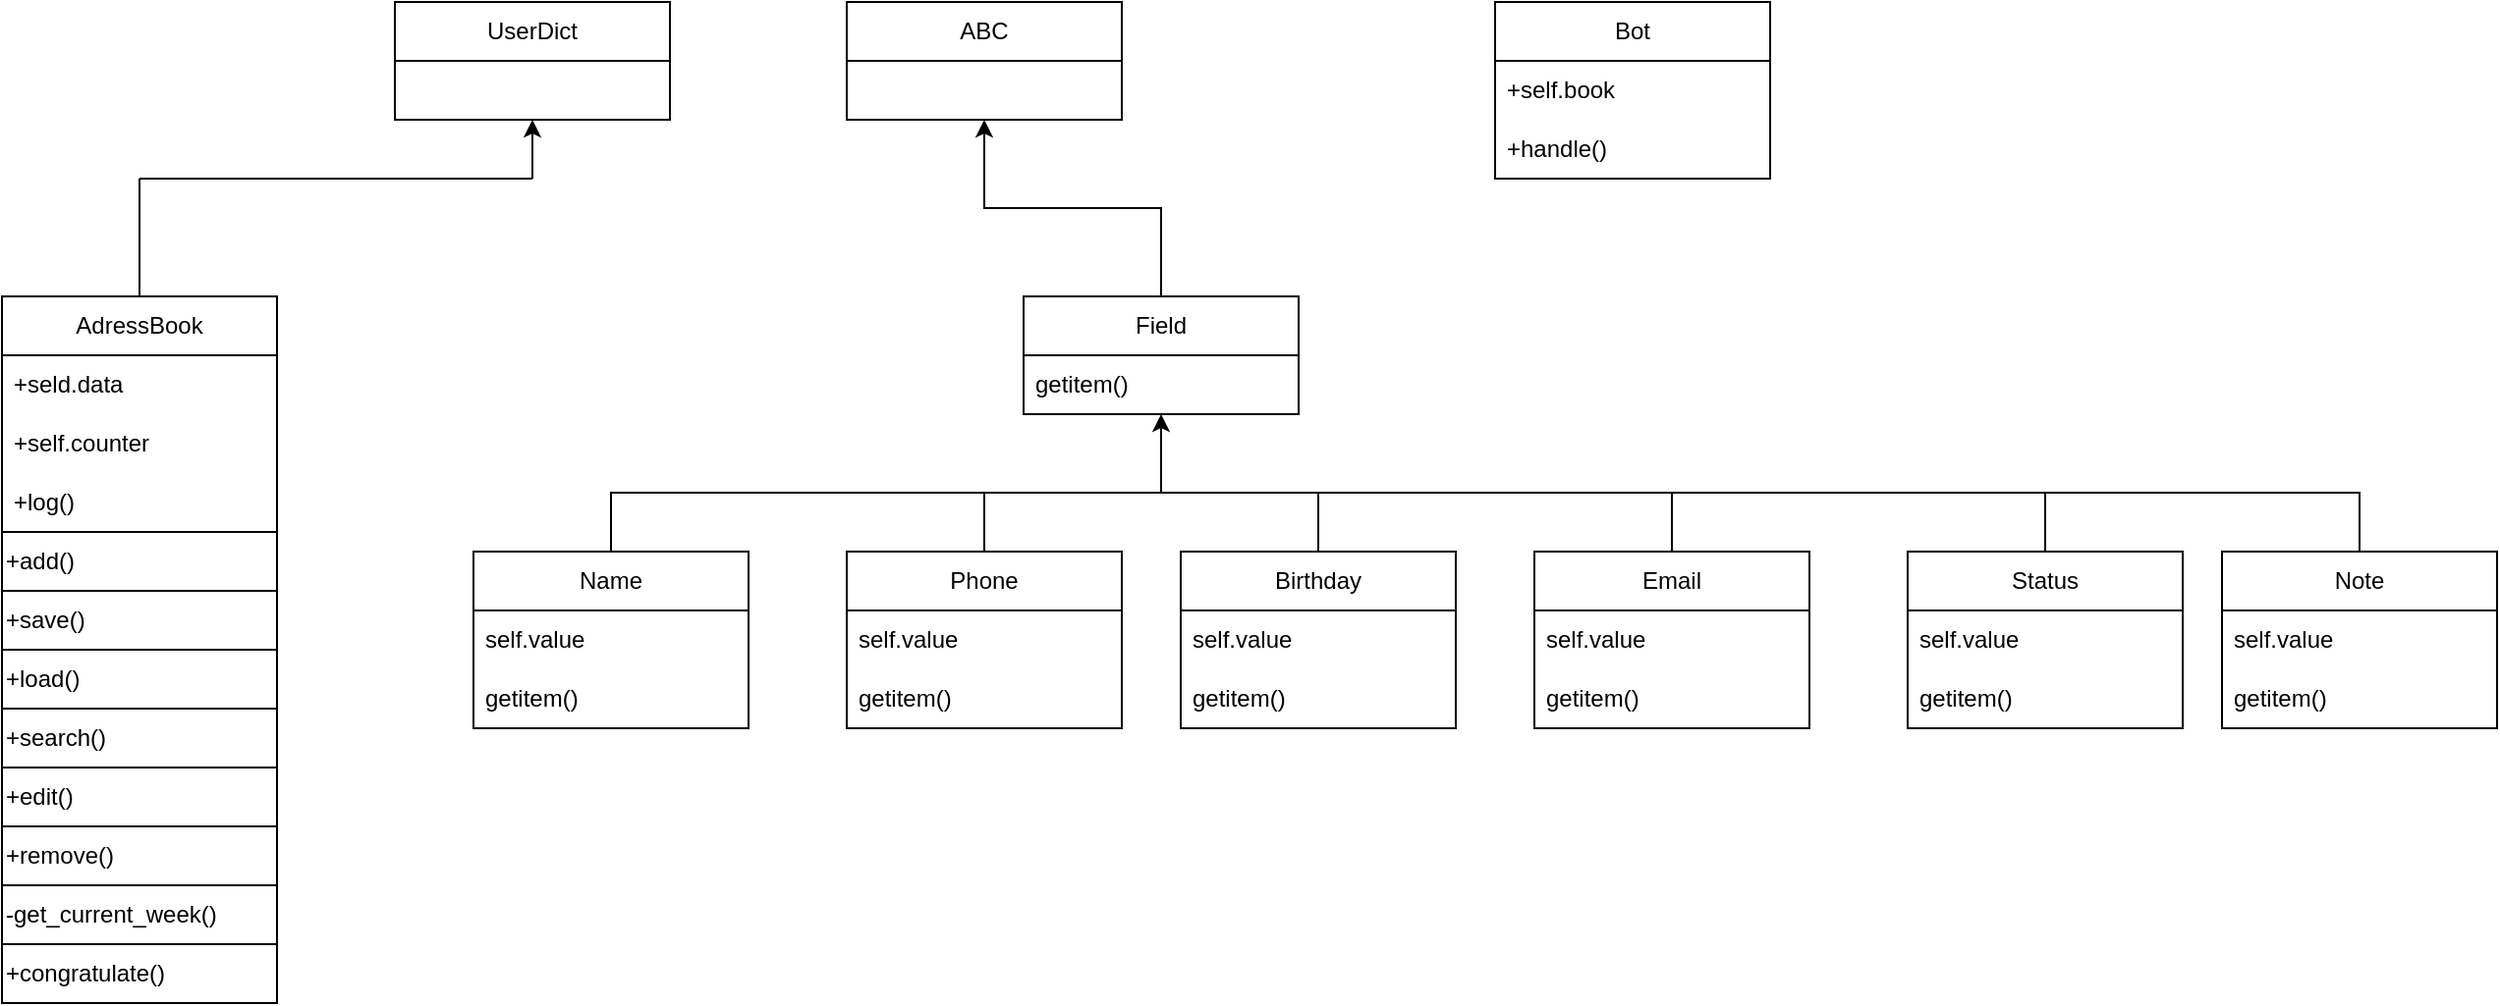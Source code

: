 <mxfile version="23.1.1" type="device">
  <diagram name="Strona-1" id="20eOa7U6SrlqpPrcbesb">
    <mxGraphModel dx="1235" dy="1793" grid="1" gridSize="10" guides="1" tooltips="1" connect="1" arrows="1" fold="1" page="1" pageScale="1" pageWidth="827" pageHeight="1169" math="0" shadow="0">
      <root>
        <mxCell id="0" />
        <mxCell id="1" parent="0" />
        <mxCell id="BMoPnwDoKJeu-NjSaYt7-23" value="" style="group;labelBackgroundColor=none;" vertex="1" connectable="0" parent="1">
          <mxGeometry x="70" y="60" width="140" height="360" as="geometry" />
        </mxCell>
        <mxCell id="BMoPnwDoKJeu-NjSaYt7-21" value="+congratulate()" style="rounded=0;whiteSpace=wrap;html=1;labelBackgroundColor=none;align=left;" vertex="1" parent="BMoPnwDoKJeu-NjSaYt7-23">
          <mxGeometry y="330" width="140" height="30" as="geometry" />
        </mxCell>
        <mxCell id="BMoPnwDoKJeu-NjSaYt7-22" value="" style="group;labelBackgroundColor=none;" vertex="1" connectable="0" parent="BMoPnwDoKJeu-NjSaYt7-23">
          <mxGeometry width="140" height="330" as="geometry" />
        </mxCell>
        <mxCell id="BMoPnwDoKJeu-NjSaYt7-17" value="" style="group;labelBackgroundColor=none;" vertex="1" connectable="0" parent="BMoPnwDoKJeu-NjSaYt7-22">
          <mxGeometry width="140" height="270" as="geometry" />
        </mxCell>
        <mxCell id="BMoPnwDoKJeu-NjSaYt7-2" value="AdressBook" style="swimlane;fontStyle=0;childLayout=stackLayout;horizontal=1;startSize=30;horizontalStack=0;resizeParent=1;resizeParentMax=0;resizeLast=0;collapsible=1;marginBottom=0;whiteSpace=wrap;html=1;flipH=0;labelBackgroundColor=none;" vertex="1" parent="BMoPnwDoKJeu-NjSaYt7-17">
          <mxGeometry width="140" height="120" as="geometry">
            <mxRectangle x="340" y="220" width="110" height="30" as="alternateBounds" />
          </mxGeometry>
        </mxCell>
        <mxCell id="BMoPnwDoKJeu-NjSaYt7-3" value="+seld.data" style="text;strokeColor=none;fillColor=none;align=left;verticalAlign=middle;spacingLeft=4;spacingRight=4;overflow=hidden;points=[[0,0.5],[1,0.5]];portConstraint=eastwest;rotatable=0;whiteSpace=wrap;html=1;labelBackgroundColor=none;" vertex="1" parent="BMoPnwDoKJeu-NjSaYt7-2">
          <mxGeometry y="30" width="140" height="30" as="geometry" />
        </mxCell>
        <mxCell id="BMoPnwDoKJeu-NjSaYt7-4" value="+self.counter" style="text;strokeColor=none;fillColor=none;align=left;verticalAlign=middle;spacingLeft=4;spacingRight=4;overflow=hidden;points=[[0,0.5],[1,0.5]];portConstraint=eastwest;rotatable=0;whiteSpace=wrap;html=1;labelBackgroundColor=none;" vertex="1" parent="BMoPnwDoKJeu-NjSaYt7-2">
          <mxGeometry y="60" width="140" height="30" as="geometry" />
        </mxCell>
        <mxCell id="BMoPnwDoKJeu-NjSaYt7-5" value="+log()" style="text;strokeColor=none;fillColor=none;align=left;verticalAlign=middle;spacingLeft=4;spacingRight=4;overflow=hidden;points=[[0,0.5],[1,0.5]];portConstraint=eastwest;rotatable=0;whiteSpace=wrap;html=1;labelBackgroundColor=none;" vertex="1" parent="BMoPnwDoKJeu-NjSaYt7-2">
          <mxGeometry y="90" width="140" height="30" as="geometry" />
        </mxCell>
        <mxCell id="BMoPnwDoKJeu-NjSaYt7-7" value="+add()" style="rounded=0;whiteSpace=wrap;html=1;labelBackgroundColor=none;align=left;" vertex="1" parent="BMoPnwDoKJeu-NjSaYt7-17">
          <mxGeometry y="120" width="140" height="30" as="geometry" />
        </mxCell>
        <mxCell id="BMoPnwDoKJeu-NjSaYt7-13" value="+save()" style="rounded=0;whiteSpace=wrap;html=1;labelBackgroundColor=none;align=left;" vertex="1" parent="BMoPnwDoKJeu-NjSaYt7-17">
          <mxGeometry y="150" width="140" height="30" as="geometry" />
        </mxCell>
        <mxCell id="BMoPnwDoKJeu-NjSaYt7-14" value="&lt;div style=&quot;&quot;&gt;&lt;span style=&quot;background-color: initial;&quot;&gt;+load()&lt;/span&gt;&lt;/div&gt;" style="rounded=0;whiteSpace=wrap;html=1;labelBackgroundColor=none;align=left;" vertex="1" parent="BMoPnwDoKJeu-NjSaYt7-17">
          <mxGeometry y="180" width="140" height="30" as="geometry" />
        </mxCell>
        <mxCell id="BMoPnwDoKJeu-NjSaYt7-15" value="+search()" style="rounded=0;whiteSpace=wrap;html=1;labelBackgroundColor=none;align=left;" vertex="1" parent="BMoPnwDoKJeu-NjSaYt7-17">
          <mxGeometry y="210" width="140" height="30" as="geometry" />
        </mxCell>
        <mxCell id="BMoPnwDoKJeu-NjSaYt7-16" value="+edit()" style="rounded=0;whiteSpace=wrap;html=1;labelBackgroundColor=none;align=left;" vertex="1" parent="BMoPnwDoKJeu-NjSaYt7-17">
          <mxGeometry y="240" width="140" height="30" as="geometry" />
        </mxCell>
        <mxCell id="BMoPnwDoKJeu-NjSaYt7-18" value="+remove()" style="rounded=0;whiteSpace=wrap;html=1;labelBackgroundColor=none;align=left;" vertex="1" parent="BMoPnwDoKJeu-NjSaYt7-22">
          <mxGeometry y="270" width="140" height="30" as="geometry" />
        </mxCell>
        <mxCell id="BMoPnwDoKJeu-NjSaYt7-19" value="-get_current_week()" style="rounded=0;whiteSpace=wrap;html=1;labelBackgroundColor=none;align=left;" vertex="1" parent="BMoPnwDoKJeu-NjSaYt7-22">
          <mxGeometry y="300" width="140" height="30" as="geometry" />
        </mxCell>
        <mxCell id="BMoPnwDoKJeu-NjSaYt7-37" value="UserDict" style="swimlane;fontStyle=0;childLayout=stackLayout;horizontal=1;startSize=30;horizontalStack=0;resizeParent=1;resizeParentMax=0;resizeLast=0;collapsible=1;marginBottom=0;whiteSpace=wrap;html=1;labelBackgroundColor=none;" vertex="1" parent="1">
          <mxGeometry x="270" y="-90" width="140" height="60" as="geometry" />
        </mxCell>
        <mxCell id="BMoPnwDoKJeu-NjSaYt7-44" value="" style="endArrow=none;html=1;rounded=0;exitX=0.5;exitY=0;exitDx=0;exitDy=0;" edge="1" parent="1" source="BMoPnwDoKJeu-NjSaYt7-2">
          <mxGeometry width="50" height="50" relative="1" as="geometry">
            <mxPoint x="240" y="170" as="sourcePoint" />
            <mxPoint x="140" as="targetPoint" />
            <Array as="points" />
          </mxGeometry>
        </mxCell>
        <mxCell id="BMoPnwDoKJeu-NjSaYt7-45" value="" style="endArrow=none;html=1;rounded=0;" edge="1" parent="1">
          <mxGeometry width="50" height="50" relative="1" as="geometry">
            <mxPoint x="140" as="sourcePoint" />
            <mxPoint x="340" as="targetPoint" />
          </mxGeometry>
        </mxCell>
        <mxCell id="BMoPnwDoKJeu-NjSaYt7-46" value="" style="endArrow=classic;html=1;rounded=0;entryX=0.5;entryY=1;entryDx=0;entryDy=0;" edge="1" parent="1" target="BMoPnwDoKJeu-NjSaYt7-37">
          <mxGeometry width="50" height="50" relative="1" as="geometry">
            <mxPoint x="340" as="sourcePoint" />
            <mxPoint x="290" y="120" as="targetPoint" />
          </mxGeometry>
        </mxCell>
        <mxCell id="BMoPnwDoKJeu-NjSaYt7-71" value="" style="edgeStyle=orthogonalEdgeStyle;rounded=0;orthogonalLoop=1;jettySize=auto;html=1;" edge="1" parent="1" source="BMoPnwDoKJeu-NjSaYt7-62" target="BMoPnwDoKJeu-NjSaYt7-70">
          <mxGeometry relative="1" as="geometry" />
        </mxCell>
        <mxCell id="BMoPnwDoKJeu-NjSaYt7-62" value="Field" style="swimlane;fontStyle=0;childLayout=stackLayout;horizontal=1;startSize=30;horizontalStack=0;resizeParent=1;resizeParentMax=0;resizeLast=0;collapsible=1;marginBottom=0;whiteSpace=wrap;html=1;" vertex="1" parent="1">
          <mxGeometry x="590" y="60" width="140" height="60" as="geometry" />
        </mxCell>
        <mxCell id="BMoPnwDoKJeu-NjSaYt7-63" value="getitem()" style="text;strokeColor=none;fillColor=none;align=left;verticalAlign=middle;spacingLeft=4;spacingRight=4;overflow=hidden;points=[[0,0.5],[1,0.5]];portConstraint=eastwest;rotatable=0;whiteSpace=wrap;html=1;" vertex="1" parent="BMoPnwDoKJeu-NjSaYt7-62">
          <mxGeometry y="30" width="140" height="30" as="geometry" />
        </mxCell>
        <mxCell id="BMoPnwDoKJeu-NjSaYt7-92" value="" style="whiteSpace=wrap;html=1;fontStyle=0;startSize=30;" vertex="1" parent="BMoPnwDoKJeu-NjSaYt7-62">
          <mxGeometry y="60" width="140" as="geometry" />
        </mxCell>
        <mxCell id="BMoPnwDoKJeu-NjSaYt7-66" value="ABC" style="swimlane;fontStyle=0;childLayout=stackLayout;horizontal=1;startSize=30;horizontalStack=0;resizeParent=1;resizeParentMax=0;resizeLast=0;collapsible=1;marginBottom=0;whiteSpace=wrap;html=1;" vertex="1" parent="1">
          <mxGeometry x="500" y="-90" width="140" height="60" as="geometry" />
        </mxCell>
        <mxCell id="BMoPnwDoKJeu-NjSaYt7-70" value="" style="whiteSpace=wrap;html=1;fontStyle=0;startSize=30;" vertex="1" parent="BMoPnwDoKJeu-NjSaYt7-66">
          <mxGeometry y="30" width="140" height="30" as="geometry" />
        </mxCell>
        <mxCell id="BMoPnwDoKJeu-NjSaYt7-72" value="Name" style="swimlane;fontStyle=0;childLayout=stackLayout;horizontal=1;startSize=30;horizontalStack=0;resizeParent=1;resizeParentMax=0;resizeLast=0;collapsible=1;marginBottom=0;whiteSpace=wrap;html=1;" vertex="1" parent="1">
          <mxGeometry x="310" y="190" width="140" height="90" as="geometry" />
        </mxCell>
        <mxCell id="BMoPnwDoKJeu-NjSaYt7-73" value="self.value" style="text;strokeColor=none;fillColor=none;align=left;verticalAlign=middle;spacingLeft=4;spacingRight=4;overflow=hidden;points=[[0,0.5],[1,0.5]];portConstraint=eastwest;rotatable=0;whiteSpace=wrap;html=1;" vertex="1" parent="BMoPnwDoKJeu-NjSaYt7-72">
          <mxGeometry y="30" width="140" height="30" as="geometry" />
        </mxCell>
        <mxCell id="BMoPnwDoKJeu-NjSaYt7-74" value="getitem()" style="text;strokeColor=none;fillColor=none;align=left;verticalAlign=middle;spacingLeft=4;spacingRight=4;overflow=hidden;points=[[0,0.5],[1,0.5]];portConstraint=eastwest;rotatable=0;whiteSpace=wrap;html=1;" vertex="1" parent="BMoPnwDoKJeu-NjSaYt7-72">
          <mxGeometry y="60" width="140" height="30" as="geometry" />
        </mxCell>
        <mxCell id="BMoPnwDoKJeu-NjSaYt7-76" value="Phone" style="swimlane;fontStyle=0;childLayout=stackLayout;horizontal=1;startSize=30;horizontalStack=0;resizeParent=1;resizeParentMax=0;resizeLast=0;collapsible=1;marginBottom=0;whiteSpace=wrap;html=1;" vertex="1" parent="1">
          <mxGeometry x="500" y="190" width="140" height="90" as="geometry" />
        </mxCell>
        <mxCell id="BMoPnwDoKJeu-NjSaYt7-77" value="self.value" style="text;strokeColor=none;fillColor=none;align=left;verticalAlign=middle;spacingLeft=4;spacingRight=4;overflow=hidden;points=[[0,0.5],[1,0.5]];portConstraint=eastwest;rotatable=0;whiteSpace=wrap;html=1;" vertex="1" parent="BMoPnwDoKJeu-NjSaYt7-76">
          <mxGeometry y="30" width="140" height="30" as="geometry" />
        </mxCell>
        <mxCell id="BMoPnwDoKJeu-NjSaYt7-78" value="getitem()" style="text;strokeColor=none;fillColor=none;align=left;verticalAlign=middle;spacingLeft=4;spacingRight=4;overflow=hidden;points=[[0,0.5],[1,0.5]];portConstraint=eastwest;rotatable=0;whiteSpace=wrap;html=1;" vertex="1" parent="BMoPnwDoKJeu-NjSaYt7-76">
          <mxGeometry y="60" width="140" height="30" as="geometry" />
        </mxCell>
        <mxCell id="BMoPnwDoKJeu-NjSaYt7-80" value="Birthday" style="swimlane;fontStyle=0;childLayout=stackLayout;horizontal=1;startSize=30;horizontalStack=0;resizeParent=1;resizeParentMax=0;resizeLast=0;collapsible=1;marginBottom=0;whiteSpace=wrap;html=1;" vertex="1" parent="1">
          <mxGeometry x="670" y="190" width="140" height="90" as="geometry" />
        </mxCell>
        <mxCell id="BMoPnwDoKJeu-NjSaYt7-81" value="self.value" style="text;strokeColor=none;fillColor=none;align=left;verticalAlign=middle;spacingLeft=4;spacingRight=4;overflow=hidden;points=[[0,0.5],[1,0.5]];portConstraint=eastwest;rotatable=0;whiteSpace=wrap;html=1;" vertex="1" parent="BMoPnwDoKJeu-NjSaYt7-80">
          <mxGeometry y="30" width="140" height="30" as="geometry" />
        </mxCell>
        <mxCell id="BMoPnwDoKJeu-NjSaYt7-82" value="getitem()" style="text;strokeColor=none;fillColor=none;align=left;verticalAlign=middle;spacingLeft=4;spacingRight=4;overflow=hidden;points=[[0,0.5],[1,0.5]];portConstraint=eastwest;rotatable=0;whiteSpace=wrap;html=1;" vertex="1" parent="BMoPnwDoKJeu-NjSaYt7-80">
          <mxGeometry y="60" width="140" height="30" as="geometry" />
        </mxCell>
        <mxCell id="BMoPnwDoKJeu-NjSaYt7-83" value="Email" style="swimlane;fontStyle=0;childLayout=stackLayout;horizontal=1;startSize=30;horizontalStack=0;resizeParent=1;resizeParentMax=0;resizeLast=0;collapsible=1;marginBottom=0;whiteSpace=wrap;html=1;" vertex="1" parent="1">
          <mxGeometry x="850" y="190" width="140" height="90" as="geometry" />
        </mxCell>
        <mxCell id="BMoPnwDoKJeu-NjSaYt7-84" value="self.value" style="text;strokeColor=none;fillColor=none;align=left;verticalAlign=middle;spacingLeft=4;spacingRight=4;overflow=hidden;points=[[0,0.5],[1,0.5]];portConstraint=eastwest;rotatable=0;whiteSpace=wrap;html=1;" vertex="1" parent="BMoPnwDoKJeu-NjSaYt7-83">
          <mxGeometry y="30" width="140" height="30" as="geometry" />
        </mxCell>
        <mxCell id="BMoPnwDoKJeu-NjSaYt7-85" value="getitem()" style="text;strokeColor=none;fillColor=none;align=left;verticalAlign=middle;spacingLeft=4;spacingRight=4;overflow=hidden;points=[[0,0.5],[1,0.5]];portConstraint=eastwest;rotatable=0;whiteSpace=wrap;html=1;" vertex="1" parent="BMoPnwDoKJeu-NjSaYt7-83">
          <mxGeometry y="60" width="140" height="30" as="geometry" />
        </mxCell>
        <mxCell id="BMoPnwDoKJeu-NjSaYt7-86" value="Status" style="swimlane;fontStyle=0;childLayout=stackLayout;horizontal=1;startSize=30;horizontalStack=0;resizeParent=1;resizeParentMax=0;resizeLast=0;collapsible=1;marginBottom=0;whiteSpace=wrap;html=1;" vertex="1" parent="1">
          <mxGeometry x="1040" y="190" width="140" height="90" as="geometry" />
        </mxCell>
        <mxCell id="BMoPnwDoKJeu-NjSaYt7-87" value="self.value" style="text;strokeColor=none;fillColor=none;align=left;verticalAlign=middle;spacingLeft=4;spacingRight=4;overflow=hidden;points=[[0,0.5],[1,0.5]];portConstraint=eastwest;rotatable=0;whiteSpace=wrap;html=1;" vertex="1" parent="BMoPnwDoKJeu-NjSaYt7-86">
          <mxGeometry y="30" width="140" height="30" as="geometry" />
        </mxCell>
        <mxCell id="BMoPnwDoKJeu-NjSaYt7-88" value="getitem()" style="text;strokeColor=none;fillColor=none;align=left;verticalAlign=middle;spacingLeft=4;spacingRight=4;overflow=hidden;points=[[0,0.5],[1,0.5]];portConstraint=eastwest;rotatable=0;whiteSpace=wrap;html=1;" vertex="1" parent="BMoPnwDoKJeu-NjSaYt7-86">
          <mxGeometry y="60" width="140" height="30" as="geometry" />
        </mxCell>
        <mxCell id="BMoPnwDoKJeu-NjSaYt7-89" value="Note" style="swimlane;fontStyle=0;childLayout=stackLayout;horizontal=1;startSize=30;horizontalStack=0;resizeParent=1;resizeParentMax=0;resizeLast=0;collapsible=1;marginBottom=0;whiteSpace=wrap;html=1;" vertex="1" parent="1">
          <mxGeometry x="1200" y="190" width="140" height="90" as="geometry" />
        </mxCell>
        <mxCell id="BMoPnwDoKJeu-NjSaYt7-90" value="self.value" style="text;strokeColor=none;fillColor=none;align=left;verticalAlign=middle;spacingLeft=4;spacingRight=4;overflow=hidden;points=[[0,0.5],[1,0.5]];portConstraint=eastwest;rotatable=0;whiteSpace=wrap;html=1;" vertex="1" parent="BMoPnwDoKJeu-NjSaYt7-89">
          <mxGeometry y="30" width="140" height="30" as="geometry" />
        </mxCell>
        <mxCell id="BMoPnwDoKJeu-NjSaYt7-91" value="getitem()" style="text;strokeColor=none;fillColor=none;align=left;verticalAlign=middle;spacingLeft=4;spacingRight=4;overflow=hidden;points=[[0,0.5],[1,0.5]];portConstraint=eastwest;rotatable=0;whiteSpace=wrap;html=1;" vertex="1" parent="BMoPnwDoKJeu-NjSaYt7-89">
          <mxGeometry y="60" width="140" height="30" as="geometry" />
        </mxCell>
        <mxCell id="BMoPnwDoKJeu-NjSaYt7-98" value="" style="endArrow=classic;html=1;rounded=0;entryX=0;entryY=0;entryDx=0;entryDy=0;" edge="1" parent="1" target="BMoPnwDoKJeu-NjSaYt7-92">
          <mxGeometry width="50" height="50" relative="1" as="geometry">
            <mxPoint x="660" y="160" as="sourcePoint" />
            <mxPoint x="840" y="220" as="targetPoint" />
          </mxGeometry>
        </mxCell>
        <mxCell id="BMoPnwDoKJeu-NjSaYt7-99" value="" style="endArrow=none;html=1;rounded=0;exitX=0.5;exitY=0;exitDx=0;exitDy=0;" edge="1" parent="1" source="BMoPnwDoKJeu-NjSaYt7-72">
          <mxGeometry width="50" height="50" relative="1" as="geometry">
            <mxPoint x="790" y="270" as="sourcePoint" />
            <mxPoint x="660" y="160" as="targetPoint" />
            <Array as="points">
              <mxPoint x="380" y="160" />
            </Array>
          </mxGeometry>
        </mxCell>
        <mxCell id="BMoPnwDoKJeu-NjSaYt7-100" value="" style="endArrow=none;html=1;rounded=0;exitX=0.5;exitY=0;exitDx=0;exitDy=0;" edge="1" parent="1" source="BMoPnwDoKJeu-NjSaYt7-76">
          <mxGeometry width="50" height="50" relative="1" as="geometry">
            <mxPoint x="790" y="270" as="sourcePoint" />
            <mxPoint x="660" y="160" as="targetPoint" />
            <Array as="points">
              <mxPoint x="570" y="160" />
            </Array>
          </mxGeometry>
        </mxCell>
        <mxCell id="BMoPnwDoKJeu-NjSaYt7-101" value="" style="endArrow=none;html=1;rounded=0;exitX=0.5;exitY=0;exitDx=0;exitDy=0;" edge="1" parent="1" source="BMoPnwDoKJeu-NjSaYt7-80">
          <mxGeometry width="50" height="50" relative="1" as="geometry">
            <mxPoint x="790" y="270" as="sourcePoint" />
            <mxPoint x="660" y="160" as="targetPoint" />
            <Array as="points">
              <mxPoint x="740" y="160" />
            </Array>
          </mxGeometry>
        </mxCell>
        <mxCell id="BMoPnwDoKJeu-NjSaYt7-102" value="" style="endArrow=none;html=1;rounded=0;entryX=0.5;entryY=0;entryDx=0;entryDy=0;" edge="1" parent="1" target="BMoPnwDoKJeu-NjSaYt7-83">
          <mxGeometry width="50" height="50" relative="1" as="geometry">
            <mxPoint x="660" y="160" as="sourcePoint" />
            <mxPoint x="840" y="220" as="targetPoint" />
            <Array as="points">
              <mxPoint x="920" y="160" />
            </Array>
          </mxGeometry>
        </mxCell>
        <mxCell id="BMoPnwDoKJeu-NjSaYt7-103" value="" style="endArrow=none;html=1;rounded=0;exitX=0.5;exitY=0;exitDx=0;exitDy=0;" edge="1" parent="1" source="BMoPnwDoKJeu-NjSaYt7-86">
          <mxGeometry width="50" height="50" relative="1" as="geometry">
            <mxPoint x="790" y="270" as="sourcePoint" />
            <mxPoint x="660" y="160" as="targetPoint" />
            <Array as="points">
              <mxPoint x="1110" y="160" />
            </Array>
          </mxGeometry>
        </mxCell>
        <mxCell id="BMoPnwDoKJeu-NjSaYt7-104" value="" style="endArrow=none;html=1;rounded=0;exitX=0.5;exitY=0;exitDx=0;exitDy=0;" edge="1" parent="1" source="BMoPnwDoKJeu-NjSaYt7-89">
          <mxGeometry width="50" height="50" relative="1" as="geometry">
            <mxPoint x="790" y="270" as="sourcePoint" />
            <mxPoint x="1110" y="160" as="targetPoint" />
            <Array as="points">
              <mxPoint x="1270" y="160" />
            </Array>
          </mxGeometry>
        </mxCell>
        <mxCell id="BMoPnwDoKJeu-NjSaYt7-121" value="Bot" style="swimlane;fontStyle=0;childLayout=stackLayout;horizontal=1;startSize=30;horizontalStack=0;resizeParent=1;resizeParentMax=0;resizeLast=0;collapsible=1;marginBottom=0;whiteSpace=wrap;html=1;" vertex="1" parent="1">
          <mxGeometry x="830" y="-90" width="140" height="90" as="geometry" />
        </mxCell>
        <mxCell id="BMoPnwDoKJeu-NjSaYt7-122" value="+self.book" style="text;strokeColor=none;fillColor=none;align=left;verticalAlign=middle;spacingLeft=4;spacingRight=4;overflow=hidden;points=[[0,0.5],[1,0.5]];portConstraint=eastwest;rotatable=0;whiteSpace=wrap;html=1;" vertex="1" parent="BMoPnwDoKJeu-NjSaYt7-121">
          <mxGeometry y="30" width="140" height="30" as="geometry" />
        </mxCell>
        <mxCell id="BMoPnwDoKJeu-NjSaYt7-123" value="+handle()" style="text;strokeColor=none;fillColor=none;align=left;verticalAlign=middle;spacingLeft=4;spacingRight=4;overflow=hidden;points=[[0,0.5],[1,0.5]];portConstraint=eastwest;rotatable=0;whiteSpace=wrap;html=1;" vertex="1" parent="BMoPnwDoKJeu-NjSaYt7-121">
          <mxGeometry y="60" width="140" height="30" as="geometry" />
        </mxCell>
      </root>
    </mxGraphModel>
  </diagram>
</mxfile>
